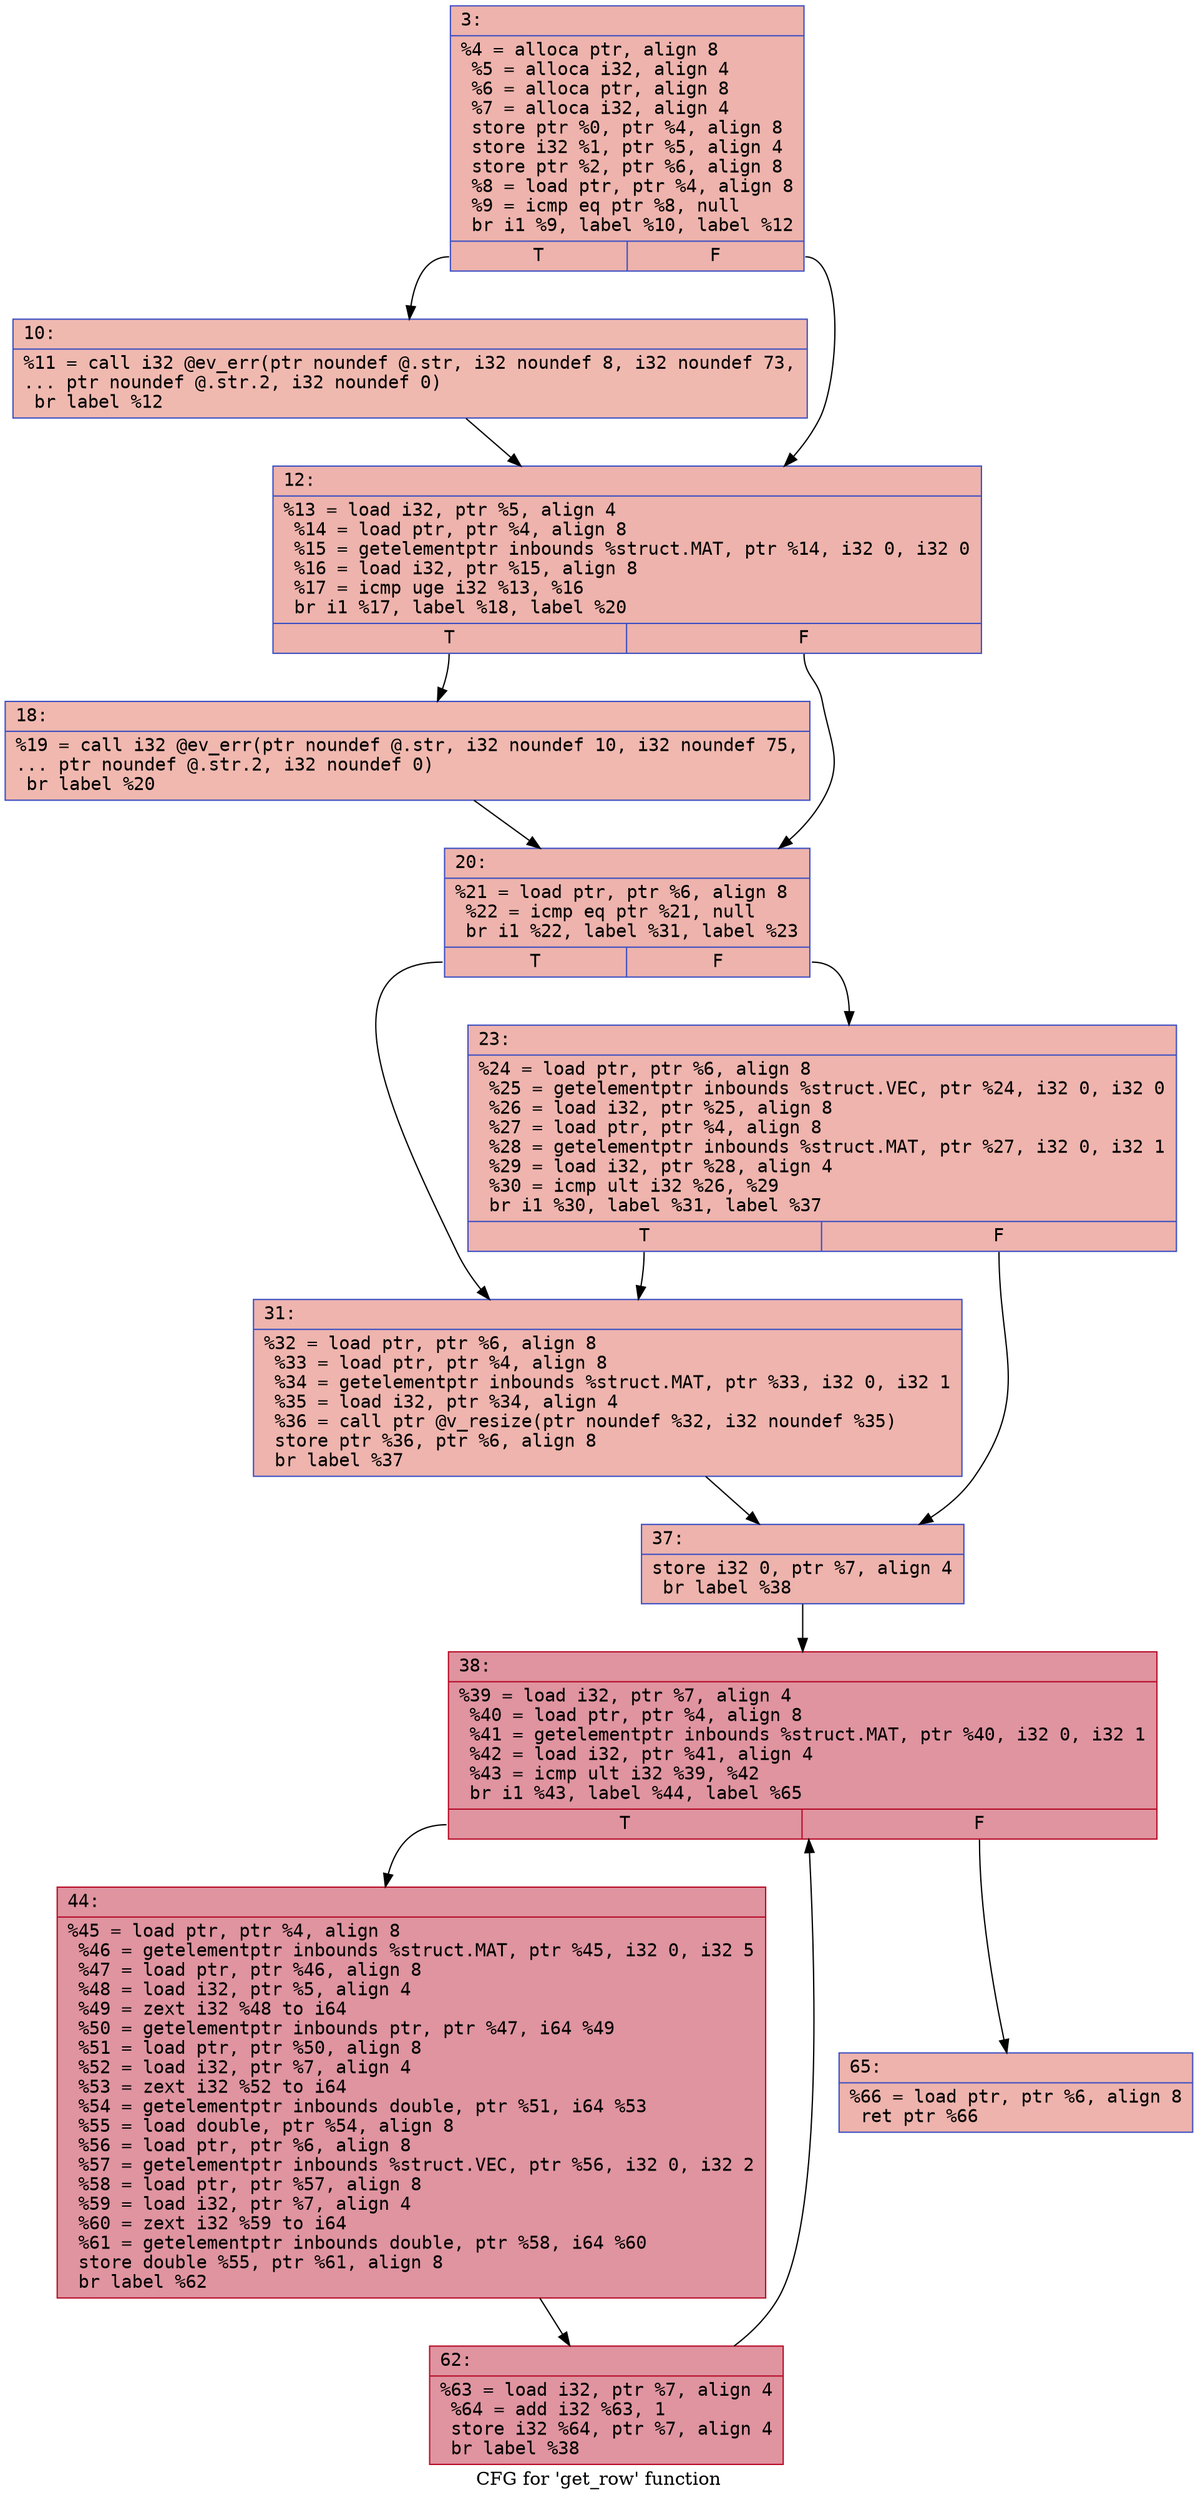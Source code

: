 digraph "CFG for 'get_row' function" {
	label="CFG for 'get_row' function";

	Node0x600002da5d10 [shape=record,color="#3d50c3ff", style=filled, fillcolor="#d6524470" fontname="Courier",label="{3:\l|  %4 = alloca ptr, align 8\l  %5 = alloca i32, align 4\l  %6 = alloca ptr, align 8\l  %7 = alloca i32, align 4\l  store ptr %0, ptr %4, align 8\l  store i32 %1, ptr %5, align 4\l  store ptr %2, ptr %6, align 8\l  %8 = load ptr, ptr %4, align 8\l  %9 = icmp eq ptr %8, null\l  br i1 %9, label %10, label %12\l|{<s0>T|<s1>F}}"];
	Node0x600002da5d10:s0 -> Node0x600002da5d60[tooltip="3 -> 10\nProbability 37.50%" ];
	Node0x600002da5d10:s1 -> Node0x600002da5db0[tooltip="3 -> 12\nProbability 62.50%" ];
	Node0x600002da5d60 [shape=record,color="#3d50c3ff", style=filled, fillcolor="#de614d70" fontname="Courier",label="{10:\l|  %11 = call i32 @ev_err(ptr noundef @.str, i32 noundef 8, i32 noundef 73,\l... ptr noundef @.str.2, i32 noundef 0)\l  br label %12\l}"];
	Node0x600002da5d60 -> Node0x600002da5db0[tooltip="10 -> 12\nProbability 100.00%" ];
	Node0x600002da5db0 [shape=record,color="#3d50c3ff", style=filled, fillcolor="#d6524470" fontname="Courier",label="{12:\l|  %13 = load i32, ptr %5, align 4\l  %14 = load ptr, ptr %4, align 8\l  %15 = getelementptr inbounds %struct.MAT, ptr %14, i32 0, i32 0\l  %16 = load i32, ptr %15, align 8\l  %17 = icmp uge i32 %13, %16\l  br i1 %17, label %18, label %20\l|{<s0>T|<s1>F}}"];
	Node0x600002da5db0:s0 -> Node0x600002da5e00[tooltip="12 -> 18\nProbability 50.00%" ];
	Node0x600002da5db0:s1 -> Node0x600002da5e50[tooltip="12 -> 20\nProbability 50.00%" ];
	Node0x600002da5e00 [shape=record,color="#3d50c3ff", style=filled, fillcolor="#dc5d4a70" fontname="Courier",label="{18:\l|  %19 = call i32 @ev_err(ptr noundef @.str, i32 noundef 10, i32 noundef 75,\l... ptr noundef @.str.2, i32 noundef 0)\l  br label %20\l}"];
	Node0x600002da5e00 -> Node0x600002da5e50[tooltip="18 -> 20\nProbability 100.00%" ];
	Node0x600002da5e50 [shape=record,color="#3d50c3ff", style=filled, fillcolor="#d6524470" fontname="Courier",label="{20:\l|  %21 = load ptr, ptr %6, align 8\l  %22 = icmp eq ptr %21, null\l  br i1 %22, label %31, label %23\l|{<s0>T|<s1>F}}"];
	Node0x600002da5e50:s0 -> Node0x600002da5ef0[tooltip="20 -> 31\nProbability 37.50%" ];
	Node0x600002da5e50:s1 -> Node0x600002da5ea0[tooltip="20 -> 23\nProbability 62.50%" ];
	Node0x600002da5ea0 [shape=record,color="#3d50c3ff", style=filled, fillcolor="#d8564670" fontname="Courier",label="{23:\l|  %24 = load ptr, ptr %6, align 8\l  %25 = getelementptr inbounds %struct.VEC, ptr %24, i32 0, i32 0\l  %26 = load i32, ptr %25, align 8\l  %27 = load ptr, ptr %4, align 8\l  %28 = getelementptr inbounds %struct.MAT, ptr %27, i32 0, i32 1\l  %29 = load i32, ptr %28, align 4\l  %30 = icmp ult i32 %26, %29\l  br i1 %30, label %31, label %37\l|{<s0>T|<s1>F}}"];
	Node0x600002da5ea0:s0 -> Node0x600002da5ef0[tooltip="23 -> 31\nProbability 50.00%" ];
	Node0x600002da5ea0:s1 -> Node0x600002da5f40[tooltip="23 -> 37\nProbability 50.00%" ];
	Node0x600002da5ef0 [shape=record,color="#3d50c3ff", style=filled, fillcolor="#d8564670" fontname="Courier",label="{31:\l|  %32 = load ptr, ptr %6, align 8\l  %33 = load ptr, ptr %4, align 8\l  %34 = getelementptr inbounds %struct.MAT, ptr %33, i32 0, i32 1\l  %35 = load i32, ptr %34, align 4\l  %36 = call ptr @v_resize(ptr noundef %32, i32 noundef %35)\l  store ptr %36, ptr %6, align 8\l  br label %37\l}"];
	Node0x600002da5ef0 -> Node0x600002da5f40[tooltip="31 -> 37\nProbability 100.00%" ];
	Node0x600002da5f40 [shape=record,color="#3d50c3ff", style=filled, fillcolor="#d6524470" fontname="Courier",label="{37:\l|  store i32 0, ptr %7, align 4\l  br label %38\l}"];
	Node0x600002da5f40 -> Node0x600002da5f90[tooltip="37 -> 38\nProbability 100.00%" ];
	Node0x600002da5f90 [shape=record,color="#b70d28ff", style=filled, fillcolor="#b70d2870" fontname="Courier",label="{38:\l|  %39 = load i32, ptr %7, align 4\l  %40 = load ptr, ptr %4, align 8\l  %41 = getelementptr inbounds %struct.MAT, ptr %40, i32 0, i32 1\l  %42 = load i32, ptr %41, align 4\l  %43 = icmp ult i32 %39, %42\l  br i1 %43, label %44, label %65\l|{<s0>T|<s1>F}}"];
	Node0x600002da5f90:s0 -> Node0x600002da5fe0[tooltip="38 -> 44\nProbability 96.88%" ];
	Node0x600002da5f90:s1 -> Node0x600002da6080[tooltip="38 -> 65\nProbability 3.12%" ];
	Node0x600002da5fe0 [shape=record,color="#b70d28ff", style=filled, fillcolor="#b70d2870" fontname="Courier",label="{44:\l|  %45 = load ptr, ptr %4, align 8\l  %46 = getelementptr inbounds %struct.MAT, ptr %45, i32 0, i32 5\l  %47 = load ptr, ptr %46, align 8\l  %48 = load i32, ptr %5, align 4\l  %49 = zext i32 %48 to i64\l  %50 = getelementptr inbounds ptr, ptr %47, i64 %49\l  %51 = load ptr, ptr %50, align 8\l  %52 = load i32, ptr %7, align 4\l  %53 = zext i32 %52 to i64\l  %54 = getelementptr inbounds double, ptr %51, i64 %53\l  %55 = load double, ptr %54, align 8\l  %56 = load ptr, ptr %6, align 8\l  %57 = getelementptr inbounds %struct.VEC, ptr %56, i32 0, i32 2\l  %58 = load ptr, ptr %57, align 8\l  %59 = load i32, ptr %7, align 4\l  %60 = zext i32 %59 to i64\l  %61 = getelementptr inbounds double, ptr %58, i64 %60\l  store double %55, ptr %61, align 8\l  br label %62\l}"];
	Node0x600002da5fe0 -> Node0x600002da6030[tooltip="44 -> 62\nProbability 100.00%" ];
	Node0x600002da6030 [shape=record,color="#b70d28ff", style=filled, fillcolor="#b70d2870" fontname="Courier",label="{62:\l|  %63 = load i32, ptr %7, align 4\l  %64 = add i32 %63, 1\l  store i32 %64, ptr %7, align 4\l  br label %38\l}"];
	Node0x600002da6030 -> Node0x600002da5f90[tooltip="62 -> 38\nProbability 100.00%" ];
	Node0x600002da6080 [shape=record,color="#3d50c3ff", style=filled, fillcolor="#d6524470" fontname="Courier",label="{65:\l|  %66 = load ptr, ptr %6, align 8\l  ret ptr %66\l}"];
}
